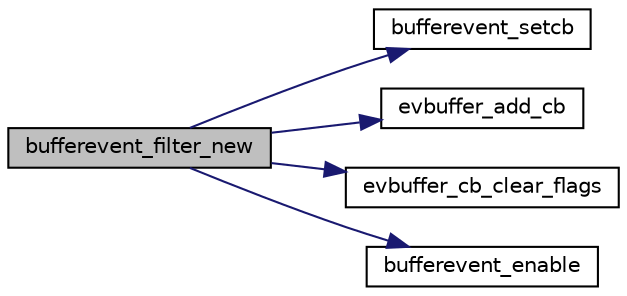 digraph "bufferevent_filter_new"
{
 // LATEX_PDF_SIZE
  edge [fontname="Helvetica",fontsize="10",labelfontname="Helvetica",labelfontsize="10"];
  node [fontname="Helvetica",fontsize="10",shape=record];
  rankdir="LR";
  Node8 [label="bufferevent_filter_new",height=0.2,width=0.4,color="black", fillcolor="grey75", style="filled", fontcolor="black",tooltip=" "];
  Node8 -> Node9 [color="midnightblue",fontsize="10",style="solid",fontname="Helvetica"];
  Node9 [label="bufferevent_setcb",height=0.2,width=0.4,color="black", fillcolor="white", style="filled",URL="$bufferevent_8h.html#a031df52978c5237b70fb8ae7df572c97",tooltip=" "];
  Node8 -> Node10 [color="midnightblue",fontsize="10",style="solid",fontname="Helvetica"];
  Node10 [label="evbuffer_add_cb",height=0.2,width=0.4,color="black", fillcolor="white", style="filled",URL="$buffer_8h.html#a3885fb5ca54eff0778916183f58a9c25",tooltip=" "];
  Node8 -> Node11 [color="midnightblue",fontsize="10",style="solid",fontname="Helvetica"];
  Node11 [label="evbuffer_cb_clear_flags",height=0.2,width=0.4,color="black", fillcolor="white", style="filled",URL="$buffer_8h.html#ae384dcadf478c364d005f57be899b21b",tooltip=" "];
  Node8 -> Node12 [color="midnightblue",fontsize="10",style="solid",fontname="Helvetica"];
  Node12 [label="bufferevent_enable",height=0.2,width=0.4,color="black", fillcolor="white", style="filled",URL="$bufferevent_8h.html#aa8a5dd2436494afd374213b99102265b",tooltip=" "];
}
